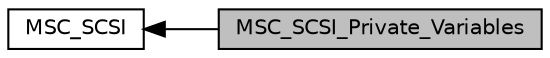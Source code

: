digraph "MSC_SCSI_Private_Variables"
{
  edge [fontname="Helvetica",fontsize="10",labelfontname="Helvetica",labelfontsize="10"];
  node [fontname="Helvetica",fontsize="10",shape=record];
  rankdir=LR;
  Node1 [label="MSC_SCSI",height=0.2,width=0.4,color="black", fillcolor="white", style="filled",URL="$group___m_s_c___s_c_s_i.html",tooltip="Mass storage SCSI layer module. "];
  Node0 [label="MSC_SCSI_Private_Variables",height=0.2,width=0.4,color="black", fillcolor="grey75", style="filled", fontcolor="black"];
  Node1->Node0 [shape=plaintext, dir="back", style="solid"];
}
